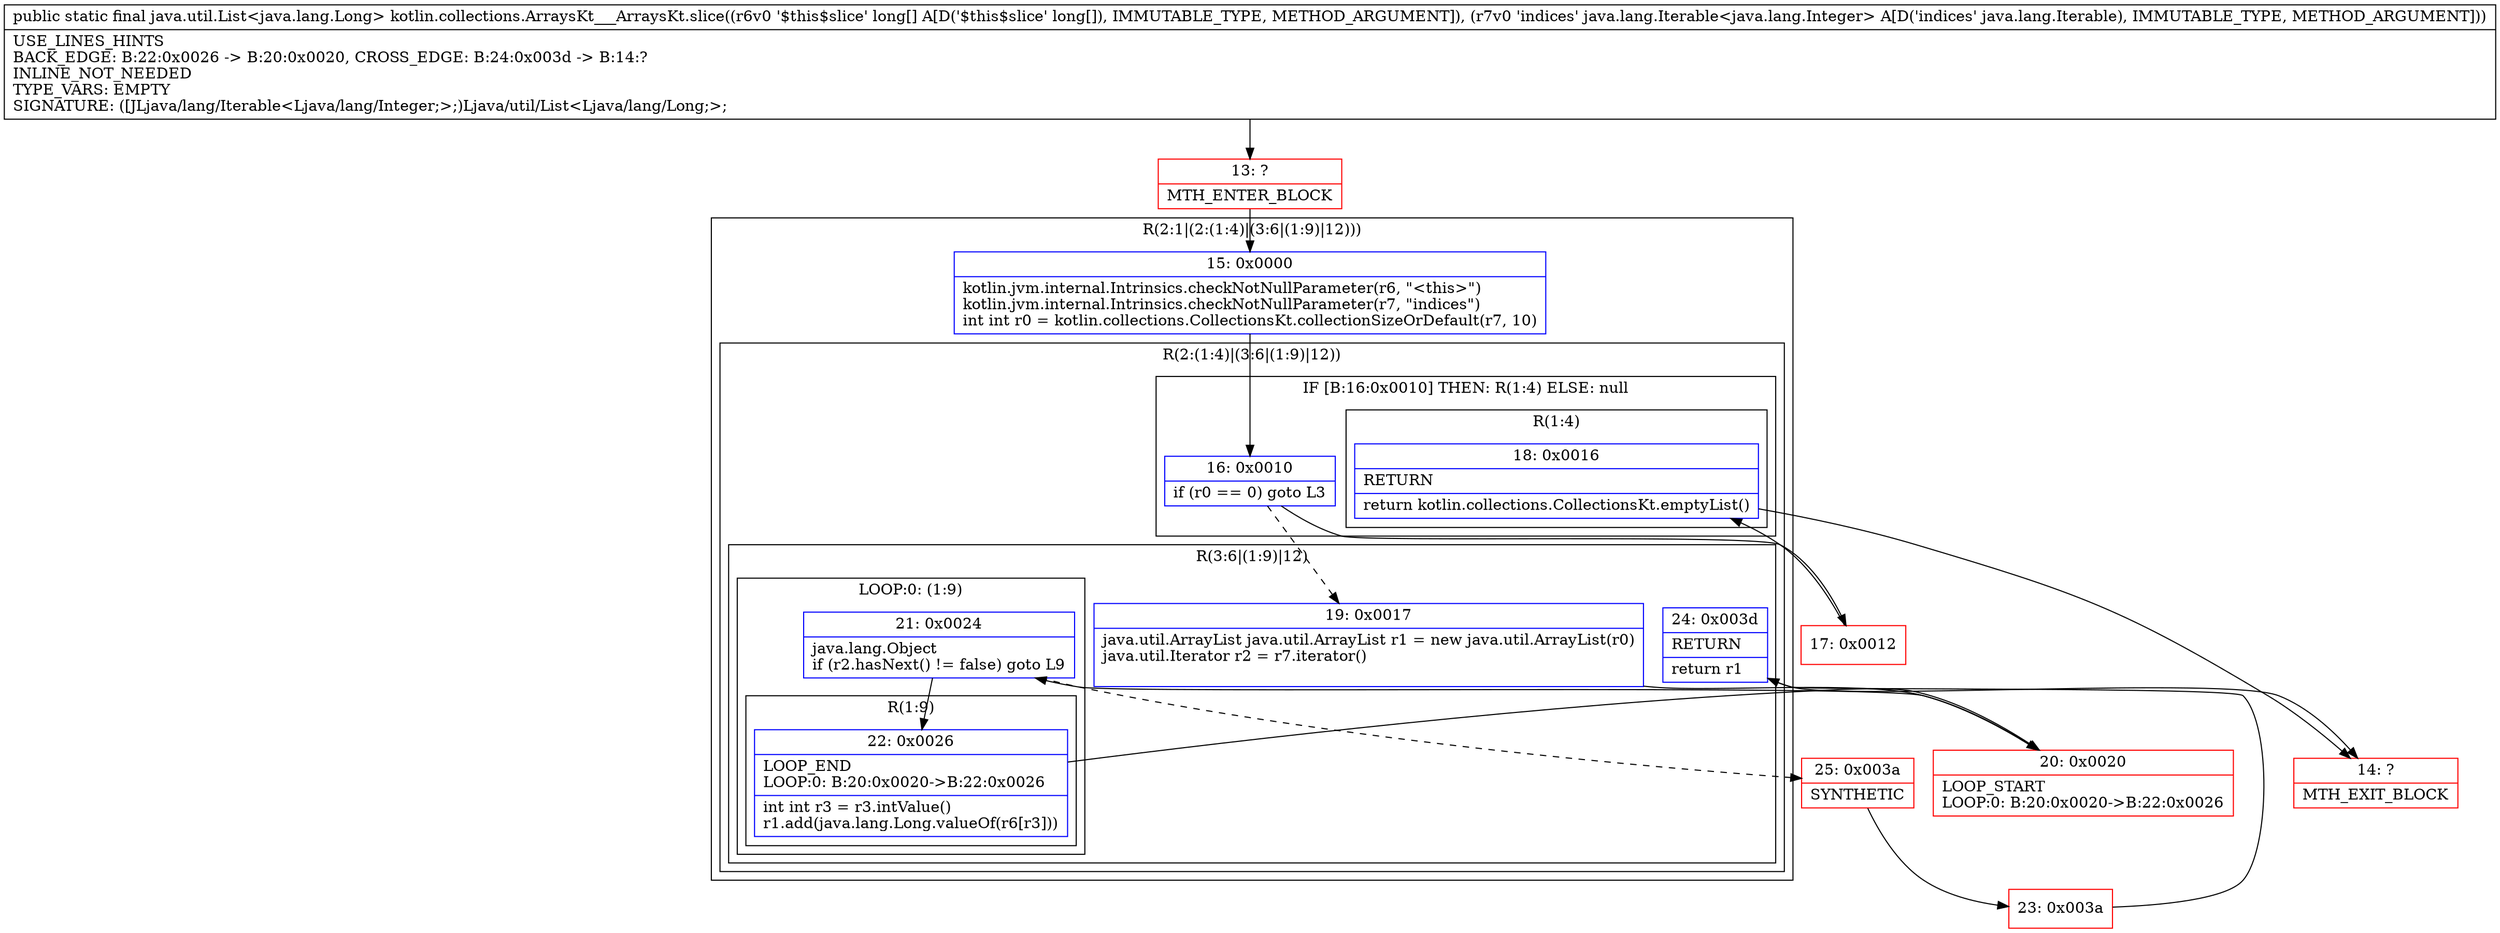 digraph "CFG forkotlin.collections.ArraysKt___ArraysKt.slice([JLjava\/lang\/Iterable;)Ljava\/util\/List;" {
subgraph cluster_Region_252193484 {
label = "R(2:1|(2:(1:4)|(3:6|(1:9)|12)))";
node [shape=record,color=blue];
Node_15 [shape=record,label="{15\:\ 0x0000|kotlin.jvm.internal.Intrinsics.checkNotNullParameter(r6, \"\<this\>\")\lkotlin.jvm.internal.Intrinsics.checkNotNullParameter(r7, \"indices\")\lint int r0 = kotlin.collections.CollectionsKt.collectionSizeOrDefault(r7, 10)\l}"];
subgraph cluster_Region_1559803232 {
label = "R(2:(1:4)|(3:6|(1:9)|12))";
node [shape=record,color=blue];
subgraph cluster_IfRegion_1350861727 {
label = "IF [B:16:0x0010] THEN: R(1:4) ELSE: null";
node [shape=record,color=blue];
Node_16 [shape=record,label="{16\:\ 0x0010|if (r0 == 0) goto L3\l}"];
subgraph cluster_Region_284855242 {
label = "R(1:4)";
node [shape=record,color=blue];
Node_18 [shape=record,label="{18\:\ 0x0016|RETURN\l|return kotlin.collections.CollectionsKt.emptyList()\l}"];
}
}
subgraph cluster_Region_1987719799 {
label = "R(3:6|(1:9)|12)";
node [shape=record,color=blue];
Node_19 [shape=record,label="{19\:\ 0x0017|java.util.ArrayList java.util.ArrayList r1 = new java.util.ArrayList(r0)\ljava.util.Iterator r2 = r7.iterator()\l\l}"];
subgraph cluster_LoopRegion_618887676 {
label = "LOOP:0: (1:9)";
node [shape=record,color=blue];
Node_21 [shape=record,label="{21\:\ 0x0024|java.lang.Object \lif (r2.hasNext() != false) goto L9\l}"];
subgraph cluster_Region_1106401711 {
label = "R(1:9)";
node [shape=record,color=blue];
Node_22 [shape=record,label="{22\:\ 0x0026|LOOP_END\lLOOP:0: B:20:0x0020\-\>B:22:0x0026\l|int int r3 = r3.intValue()\lr1.add(java.lang.Long.valueOf(r6[r3]))\l}"];
}
}
Node_24 [shape=record,label="{24\:\ 0x003d|RETURN\l|return r1\l}"];
}
}
}
Node_13 [shape=record,color=red,label="{13\:\ ?|MTH_ENTER_BLOCK\l}"];
Node_17 [shape=record,color=red,label="{17\:\ 0x0012}"];
Node_14 [shape=record,color=red,label="{14\:\ ?|MTH_EXIT_BLOCK\l}"];
Node_20 [shape=record,color=red,label="{20\:\ 0x0020|LOOP_START\lLOOP:0: B:20:0x0020\-\>B:22:0x0026\l}"];
Node_25 [shape=record,color=red,label="{25\:\ 0x003a|SYNTHETIC\l}"];
Node_23 [shape=record,color=red,label="{23\:\ 0x003a}"];
MethodNode[shape=record,label="{public static final java.util.List\<java.lang.Long\> kotlin.collections.ArraysKt___ArraysKt.slice((r6v0 '$this$slice' long[] A[D('$this$slice' long[]), IMMUTABLE_TYPE, METHOD_ARGUMENT]), (r7v0 'indices' java.lang.Iterable\<java.lang.Integer\> A[D('indices' java.lang.Iterable), IMMUTABLE_TYPE, METHOD_ARGUMENT]))  | USE_LINES_HINTS\lBACK_EDGE: B:22:0x0026 \-\> B:20:0x0020, CROSS_EDGE: B:24:0x003d \-\> B:14:?\lINLINE_NOT_NEEDED\lTYPE_VARS: EMPTY\lSIGNATURE: ([JLjava\/lang\/Iterable\<Ljava\/lang\/Integer;\>;)Ljava\/util\/List\<Ljava\/lang\/Long;\>;\l}"];
MethodNode -> Node_13;Node_15 -> Node_16;
Node_16 -> Node_17;
Node_16 -> Node_19[style=dashed];
Node_18 -> Node_14;
Node_19 -> Node_20;
Node_21 -> Node_22;
Node_21 -> Node_25[style=dashed];
Node_22 -> Node_20;
Node_24 -> Node_14;
Node_13 -> Node_15;
Node_17 -> Node_18;
Node_20 -> Node_21;
Node_25 -> Node_23;
Node_23 -> Node_24;
}

